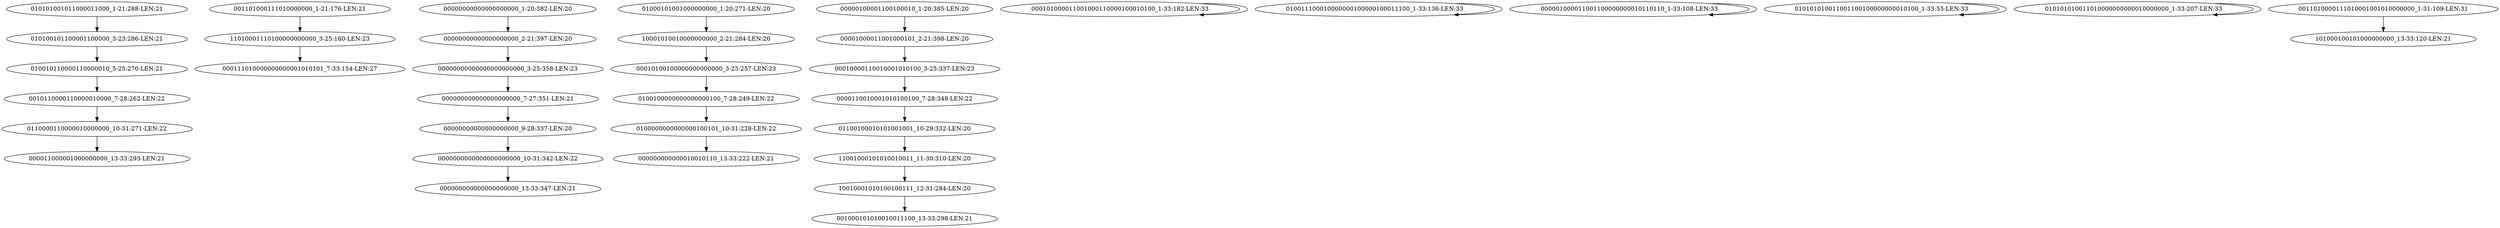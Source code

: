 digraph G {
    "0010110000110000010000_7-28:262-LEN:22" -> "0110000110000010000000_10-31:271-LEN:22";
    "001101000111010000000_1-21:176-LEN:21" -> "11010001110100000000000_3-25:160-LEN:23";
    "00000000000000000000_2-21:397-LEN:20" -> "00000000000000000000000_3-25:358-LEN:23";
    "01000101001000000000_1-20:271-LEN:20" -> "10001010010000000000_2-21:284-LEN:20";
    "0100000000000000100101_10-31:228-LEN:22" -> "000000000000010010110_13-33:222-LEN:21";
    "10010001010100100111_12-31:284-LEN:20" -> "001000101010010011100_13-33:298-LEN:21";
    "000101000011001000110000100010100_1-33:182-LEN:33" -> "000101000011001000110000100010100_1-33:182-LEN:33";
    "010011100010000000100000100011100_1-33:136-LEN:33" -> "010011100010000000100000100011100_1-33:136-LEN:33";
    "11010001110100000000000_3-25:160-LEN:23" -> "000111010000000000001010101_7-33:154-LEN:27";
    "00000000000000000000_9-28:337-LEN:20" -> "0000000000000000000000_10-31:342-LEN:22";
    "00010000110010001010100_3-25:337-LEN:23" -> "0000110010001010100100_7-28:348-LEN:22";
    "010100101100001100000_3-23:286-LEN:21" -> "010010110000110000010_5-25:270-LEN:21";
    "01100100010101001001_10-29:332-LEN:20" -> "11001000101010010011_11-30:310-LEN:20";
    "11001000101010010011_11-30:310-LEN:20" -> "10010001010100100111_12-31:284-LEN:20";
    "000001000011001100000000010110110_1-33:108-LEN:33" -> "000001000011001100000000010110110_1-33:108-LEN:33";
    "010101010011001100100000000010100_1-33:55-LEN:33" -> "010101010011001100100000000010100_1-33:55-LEN:33";
    "00000000000000000000000_3-25:358-LEN:23" -> "000000000000000000000_7-27:351-LEN:21";
    "000000000000000000000_7-27:351-LEN:21" -> "00000000000000000000_9-28:337-LEN:20";
    "0000000000000000000000_10-31:342-LEN:22" -> "000000000000000000000_13-33:347-LEN:21";
    "010101010011010000000000010000000_1-33:207-LEN:33" -> "010101010011010000000000010000000_1-33:207-LEN:33";
    "00010100100000000000000_3-25:257-LEN:23" -> "0100100000000000000100_7-28:249-LEN:22";
    "010010110000110000010_5-25:270-LEN:21" -> "0010110000110000010000_7-28:262-LEN:22";
    "010101001011000011000_1-21:288-LEN:21" -> "010100101100001100000_3-23:286-LEN:21";
    "00000100001100100010_1-20:385-LEN:20" -> "00001000011001000101_2-21:398-LEN:20";
    "0110000110000010000000_10-31:271-LEN:22" -> "000011000001000000000_13-33:293-LEN:21";
    "10001010010000000000_2-21:284-LEN:20" -> "00010100100000000000000_3-25:257-LEN:23";
    "0000110010001010100100_7-28:348-LEN:22" -> "01100100010101001001_10-29:332-LEN:20";
    "00001000011001000101_2-21:398-LEN:20" -> "00010000110010001010100_3-25:337-LEN:23";
    "0011010000111010001001010000000_1-31:109-LEN:31" -> "101000100101000000000_13-33:120-LEN:21";
    "00000000000000000000_1-20:382-LEN:20" -> "00000000000000000000_2-21:397-LEN:20";
    "0100100000000000000100_7-28:249-LEN:22" -> "0100000000000000100101_10-31:228-LEN:22";
}
